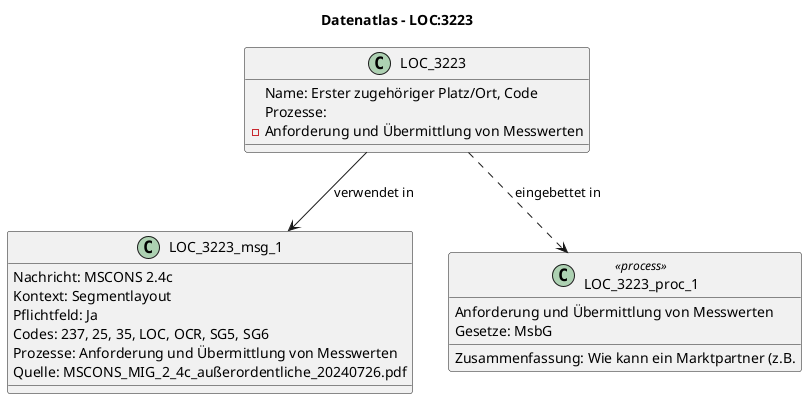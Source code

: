 @startuml
title Datenatlas – LOC:3223
class LOC_3223 {
  Name: Erster zugehöriger Platz/Ort, Code
  Prozesse:
    - Anforderung und Übermittlung von Messwerten
}
class LOC_3223_msg_1 {
  Nachricht: MSCONS 2.4c
  Kontext: Segmentlayout
  Pflichtfeld: Ja
  Codes: 237, 25, 35, LOC, OCR, SG5, SG6
  Prozesse: Anforderung und Übermittlung von Messwerten
  Quelle: MSCONS_MIG_2_4c_außerordentliche_20240726.pdf
}
LOC_3223 --> LOC_3223_msg_1 : verwendet in
class LOC_3223_proc_1 <<process>> {
  Anforderung und Übermittlung von Messwerten
  Gesetze: MsbG
  Zusammenfassung: Wie kann ein Marktpartner (z.B.
}
LOC_3223 ..> LOC_3223_proc_1 : eingebettet in
@enduml